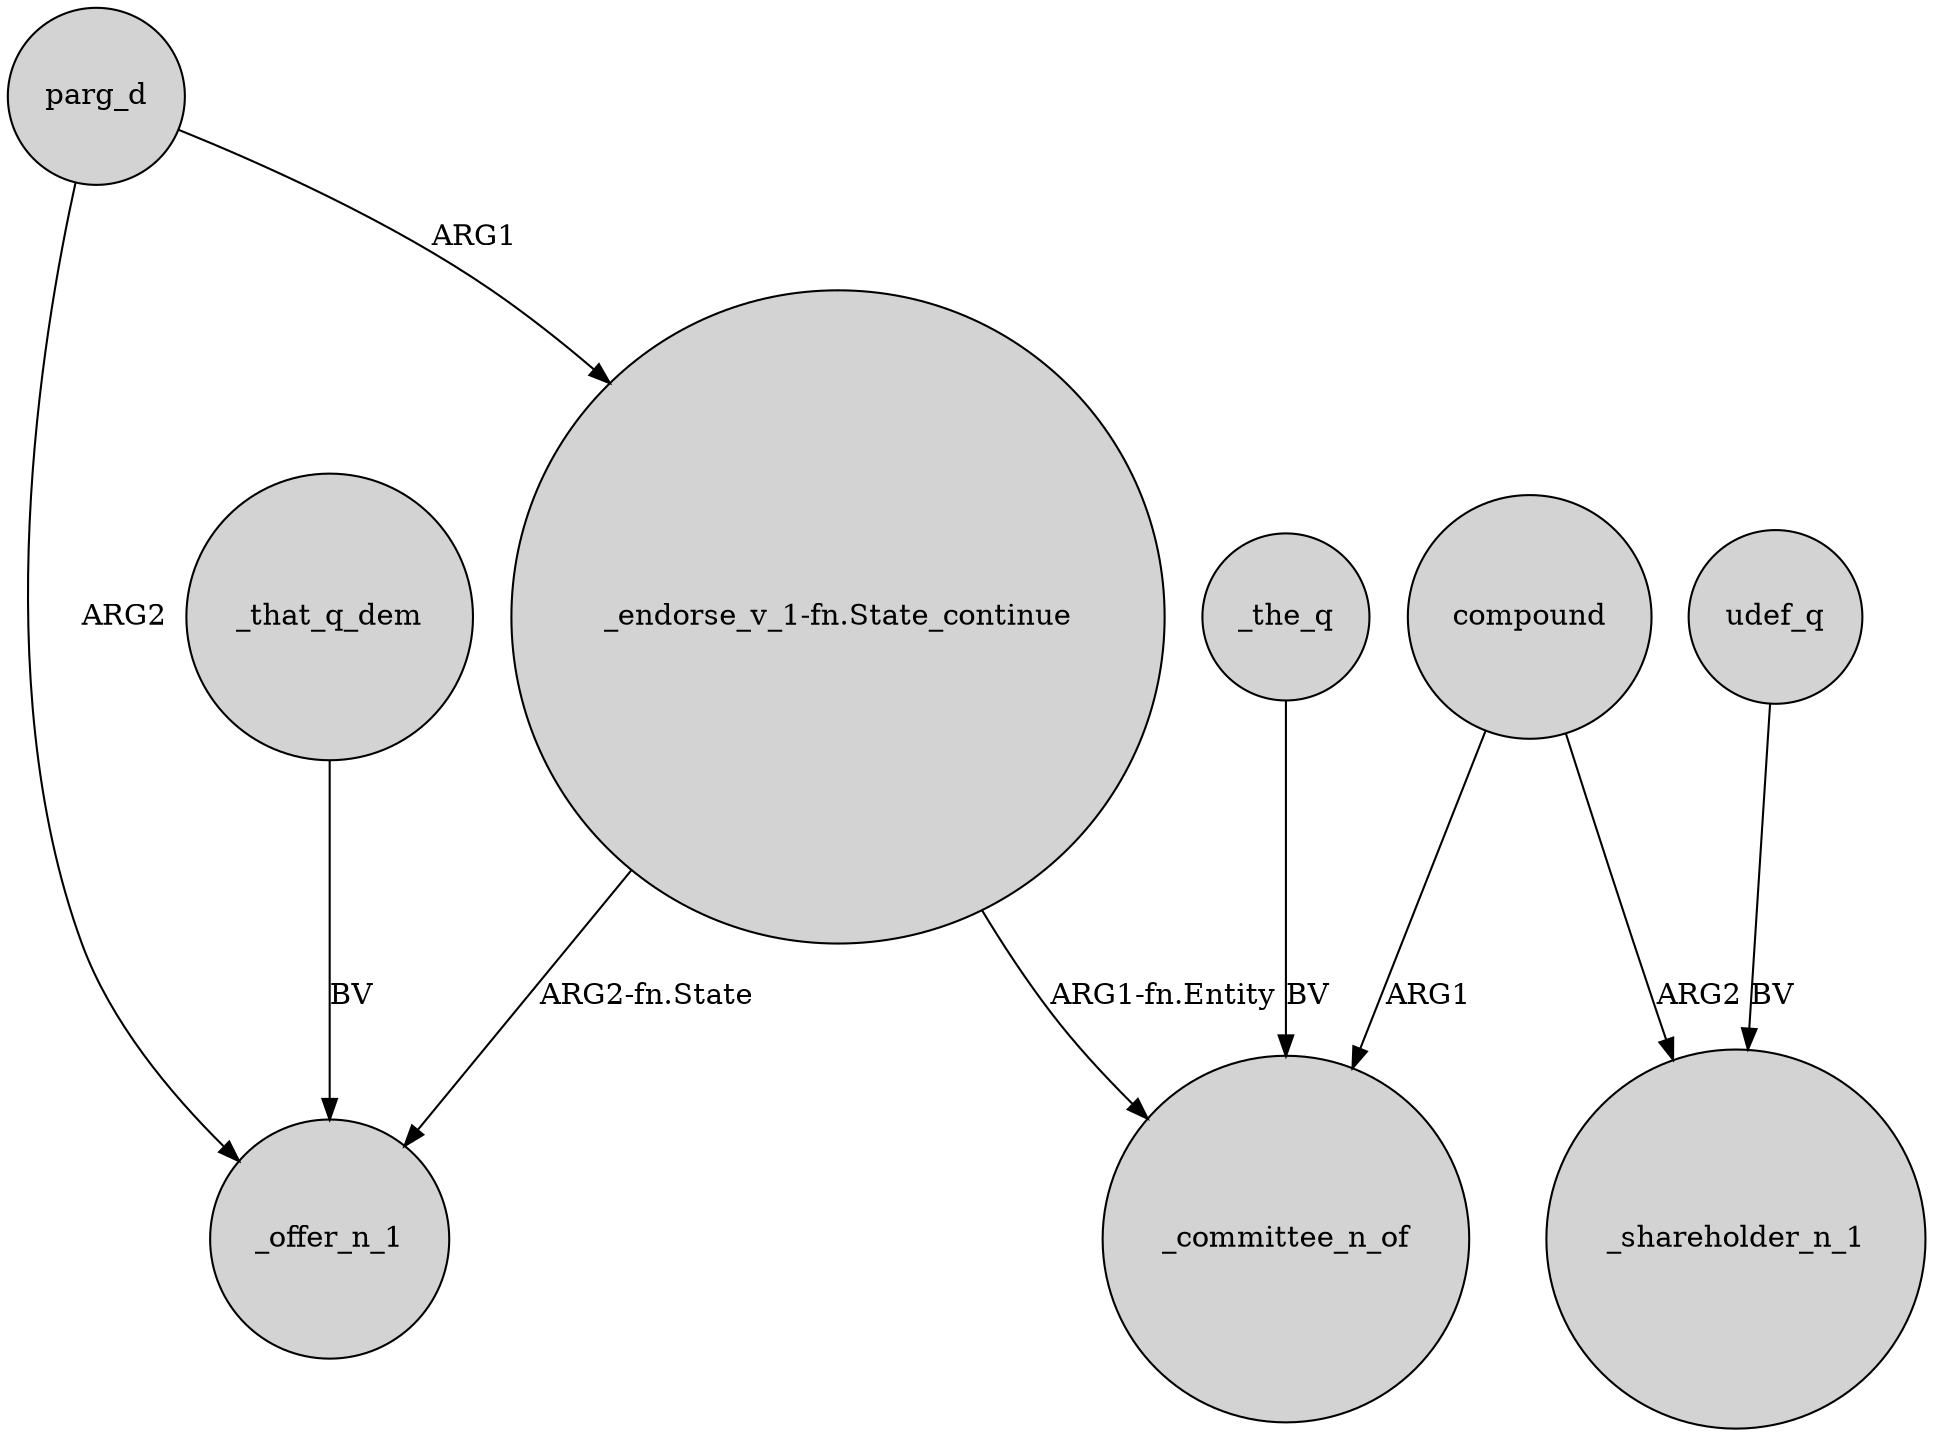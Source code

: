 digraph {
	node [shape=circle style=filled]
	"_endorse_v_1-fn.State_continue" -> _offer_n_1 [label="ARG2-fn.State"]
	parg_d -> _offer_n_1 [label=ARG2]
	parg_d -> "_endorse_v_1-fn.State_continue" [label=ARG1]
	compound -> _shareholder_n_1 [label=ARG2]
	_the_q -> _committee_n_of [label=BV]
	udef_q -> _shareholder_n_1 [label=BV]
	"_endorse_v_1-fn.State_continue" -> _committee_n_of [label="ARG1-fn.Entity"]
	compound -> _committee_n_of [label=ARG1]
	_that_q_dem -> _offer_n_1 [label=BV]
}
